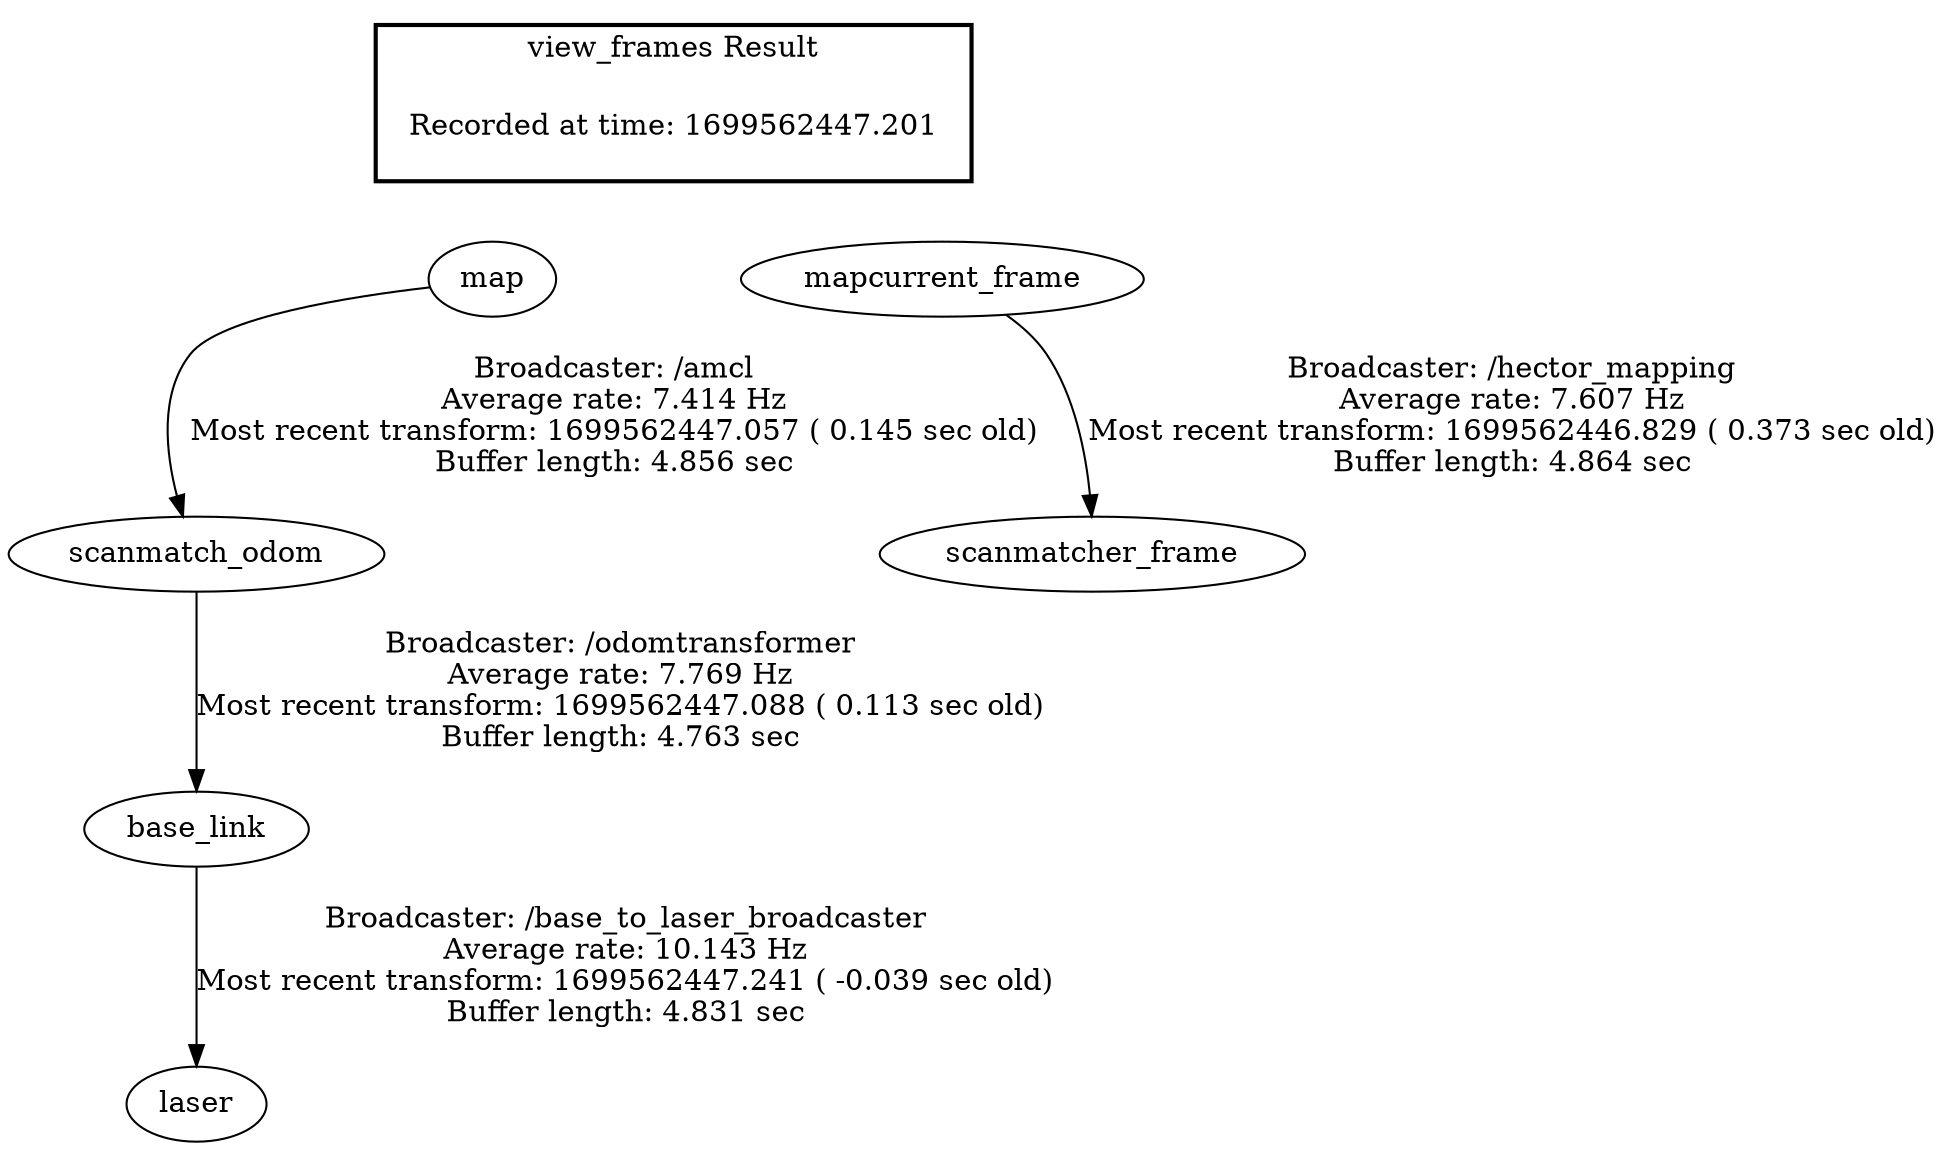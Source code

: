 digraph G {
"map" -> "scanmatch_odom"[label="Broadcaster: /amcl\nAverage rate: 7.414 Hz\nMost recent transform: 1699562447.057 ( 0.145 sec old)\nBuffer length: 4.856 sec\n"];
"base_link" -> "laser"[label="Broadcaster: /base_to_laser_broadcaster\nAverage rate: 10.143 Hz\nMost recent transform: 1699562447.241 ( -0.039 sec old)\nBuffer length: 4.831 sec\n"];
"scanmatch_odom" -> "base_link"[label="Broadcaster: /odomtransformer\nAverage rate: 7.769 Hz\nMost recent transform: 1699562447.088 ( 0.113 sec old)\nBuffer length: 4.763 sec\n"];
"mapcurrent_frame" -> "scanmatcher_frame"[label="Broadcaster: /hector_mapping\nAverage rate: 7.607 Hz\nMost recent transform: 1699562446.829 ( 0.373 sec old)\nBuffer length: 4.864 sec\n"];
edge [style=invis];
 subgraph cluster_legend { style=bold; color=black; label ="view_frames Result";
"Recorded at time: 1699562447.201"[ shape=plaintext ] ;
 }->"map";
edge [style=invis];
 subgraph cluster_legend { style=bold; color=black; label ="view_frames Result";
"Recorded at time: 1699562447.201"[ shape=plaintext ] ;
 }->"mapcurrent_frame";
}